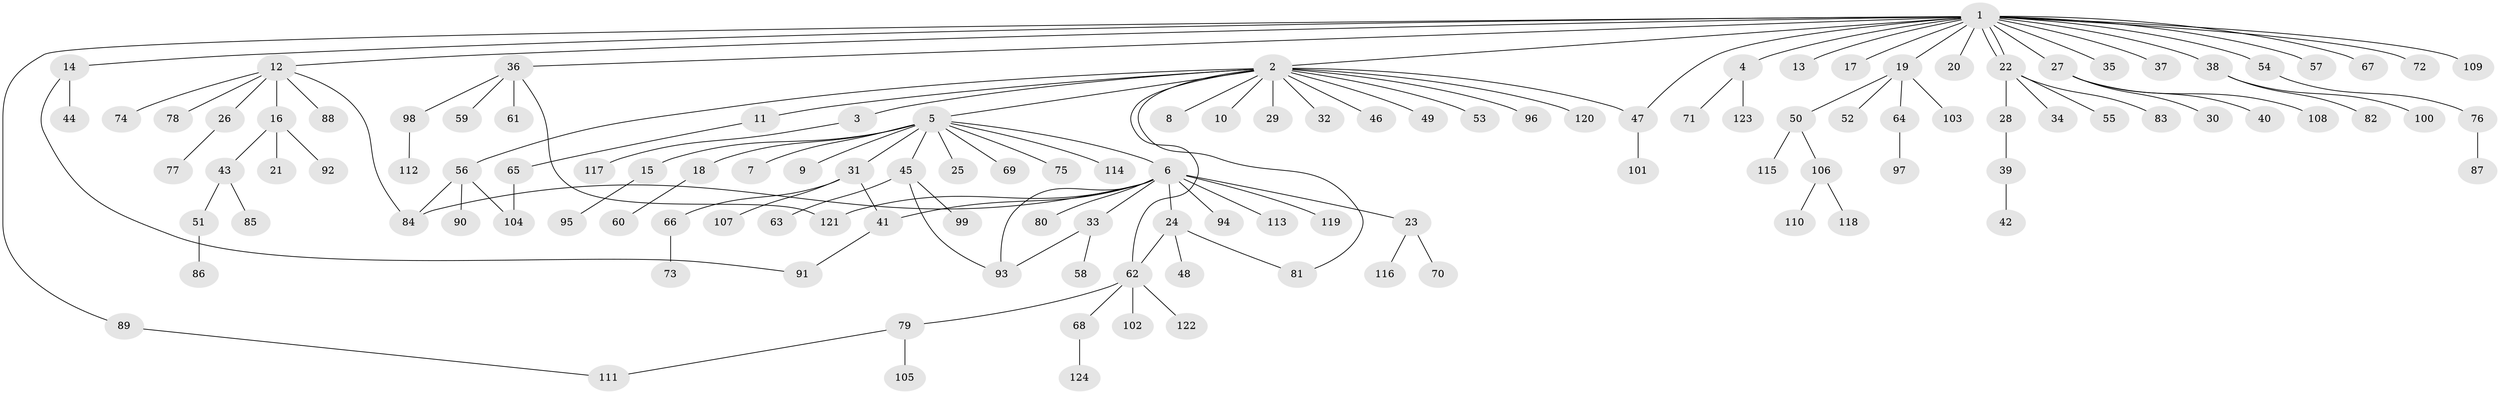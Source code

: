 // Generated by graph-tools (version 1.1) at 2025/49/03/09/25 03:49:50]
// undirected, 124 vertices, 136 edges
graph export_dot {
graph [start="1"]
  node [color=gray90,style=filled];
  1;
  2;
  3;
  4;
  5;
  6;
  7;
  8;
  9;
  10;
  11;
  12;
  13;
  14;
  15;
  16;
  17;
  18;
  19;
  20;
  21;
  22;
  23;
  24;
  25;
  26;
  27;
  28;
  29;
  30;
  31;
  32;
  33;
  34;
  35;
  36;
  37;
  38;
  39;
  40;
  41;
  42;
  43;
  44;
  45;
  46;
  47;
  48;
  49;
  50;
  51;
  52;
  53;
  54;
  55;
  56;
  57;
  58;
  59;
  60;
  61;
  62;
  63;
  64;
  65;
  66;
  67;
  68;
  69;
  70;
  71;
  72;
  73;
  74;
  75;
  76;
  77;
  78;
  79;
  80;
  81;
  82;
  83;
  84;
  85;
  86;
  87;
  88;
  89;
  90;
  91;
  92;
  93;
  94;
  95;
  96;
  97;
  98;
  99;
  100;
  101;
  102;
  103;
  104;
  105;
  106;
  107;
  108;
  109;
  110;
  111;
  112;
  113;
  114;
  115;
  116;
  117;
  118;
  119;
  120;
  121;
  122;
  123;
  124;
  1 -- 2;
  1 -- 4;
  1 -- 12;
  1 -- 13;
  1 -- 14;
  1 -- 17;
  1 -- 19;
  1 -- 20;
  1 -- 22;
  1 -- 22;
  1 -- 27;
  1 -- 35;
  1 -- 36;
  1 -- 37;
  1 -- 38;
  1 -- 47;
  1 -- 54;
  1 -- 57;
  1 -- 67;
  1 -- 72;
  1 -- 89;
  1 -- 109;
  2 -- 3;
  2 -- 5;
  2 -- 8;
  2 -- 10;
  2 -- 11;
  2 -- 29;
  2 -- 32;
  2 -- 46;
  2 -- 47;
  2 -- 49;
  2 -- 53;
  2 -- 56;
  2 -- 62;
  2 -- 81;
  2 -- 96;
  2 -- 120;
  3 -- 117;
  4 -- 71;
  4 -- 123;
  5 -- 6;
  5 -- 7;
  5 -- 9;
  5 -- 15;
  5 -- 18;
  5 -- 25;
  5 -- 31;
  5 -- 45;
  5 -- 69;
  5 -- 75;
  5 -- 114;
  6 -- 23;
  6 -- 24;
  6 -- 33;
  6 -- 41;
  6 -- 80;
  6 -- 84;
  6 -- 93;
  6 -- 94;
  6 -- 113;
  6 -- 119;
  6 -- 121;
  11 -- 65;
  12 -- 16;
  12 -- 26;
  12 -- 74;
  12 -- 78;
  12 -- 84;
  12 -- 88;
  14 -- 44;
  14 -- 91;
  15 -- 95;
  16 -- 21;
  16 -- 43;
  16 -- 92;
  18 -- 60;
  19 -- 50;
  19 -- 52;
  19 -- 64;
  19 -- 103;
  22 -- 28;
  22 -- 34;
  22 -- 55;
  22 -- 83;
  23 -- 70;
  23 -- 116;
  24 -- 48;
  24 -- 62;
  24 -- 81;
  26 -- 77;
  27 -- 30;
  27 -- 40;
  27 -- 108;
  28 -- 39;
  31 -- 41;
  31 -- 66;
  31 -- 107;
  33 -- 58;
  33 -- 93;
  36 -- 59;
  36 -- 61;
  36 -- 98;
  36 -- 121;
  38 -- 82;
  38 -- 100;
  39 -- 42;
  41 -- 91;
  43 -- 51;
  43 -- 85;
  45 -- 63;
  45 -- 93;
  45 -- 99;
  47 -- 101;
  50 -- 106;
  50 -- 115;
  51 -- 86;
  54 -- 76;
  56 -- 84;
  56 -- 90;
  56 -- 104;
  62 -- 68;
  62 -- 79;
  62 -- 102;
  62 -- 122;
  64 -- 97;
  65 -- 104;
  66 -- 73;
  68 -- 124;
  76 -- 87;
  79 -- 105;
  79 -- 111;
  89 -- 111;
  98 -- 112;
  106 -- 110;
  106 -- 118;
}
